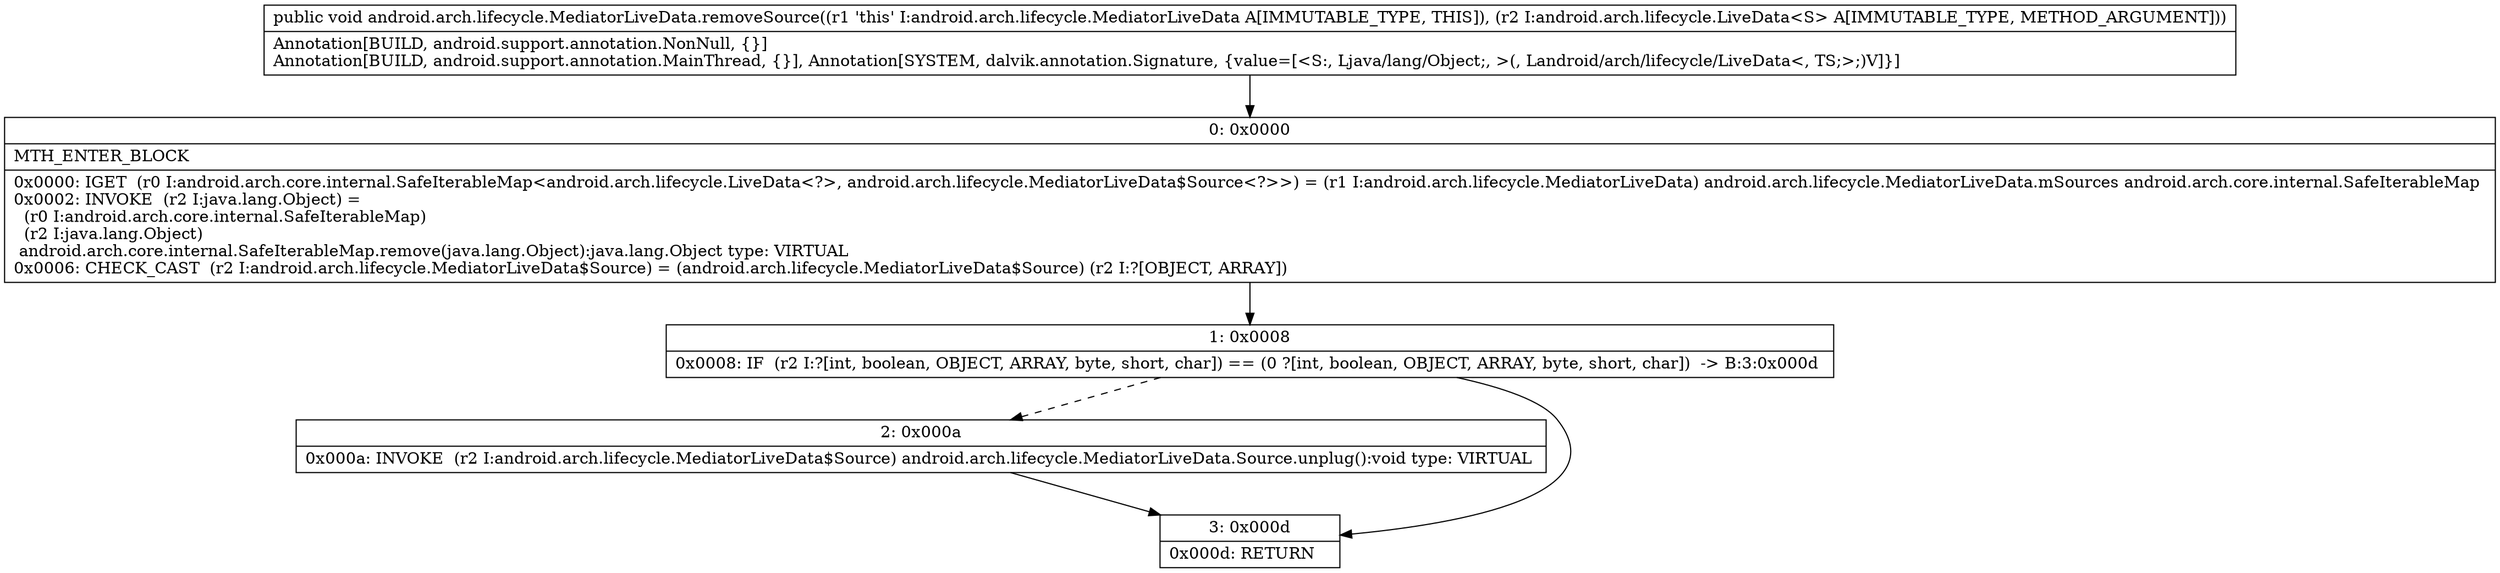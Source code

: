 digraph "CFG forandroid.arch.lifecycle.MediatorLiveData.removeSource(Landroid\/arch\/lifecycle\/LiveData;)V" {
Node_0 [shape=record,label="{0\:\ 0x0000|MTH_ENTER_BLOCK\l|0x0000: IGET  (r0 I:android.arch.core.internal.SafeIterableMap\<android.arch.lifecycle.LiveData\<?\>, android.arch.lifecycle.MediatorLiveData$Source\<?\>\>) = (r1 I:android.arch.lifecycle.MediatorLiveData) android.arch.lifecycle.MediatorLiveData.mSources android.arch.core.internal.SafeIterableMap \l0x0002: INVOKE  (r2 I:java.lang.Object) = \l  (r0 I:android.arch.core.internal.SafeIterableMap)\l  (r2 I:java.lang.Object)\l android.arch.core.internal.SafeIterableMap.remove(java.lang.Object):java.lang.Object type: VIRTUAL \l0x0006: CHECK_CAST  (r2 I:android.arch.lifecycle.MediatorLiveData$Source) = (android.arch.lifecycle.MediatorLiveData$Source) (r2 I:?[OBJECT, ARRAY]) \l}"];
Node_1 [shape=record,label="{1\:\ 0x0008|0x0008: IF  (r2 I:?[int, boolean, OBJECT, ARRAY, byte, short, char]) == (0 ?[int, boolean, OBJECT, ARRAY, byte, short, char])  \-\> B:3:0x000d \l}"];
Node_2 [shape=record,label="{2\:\ 0x000a|0x000a: INVOKE  (r2 I:android.arch.lifecycle.MediatorLiveData$Source) android.arch.lifecycle.MediatorLiveData.Source.unplug():void type: VIRTUAL \l}"];
Node_3 [shape=record,label="{3\:\ 0x000d|0x000d: RETURN   \l}"];
MethodNode[shape=record,label="{public void android.arch.lifecycle.MediatorLiveData.removeSource((r1 'this' I:android.arch.lifecycle.MediatorLiveData A[IMMUTABLE_TYPE, THIS]), (r2 I:android.arch.lifecycle.LiveData\<S\> A[IMMUTABLE_TYPE, METHOD_ARGUMENT]))  | Annotation[BUILD, android.support.annotation.NonNull, \{\}]\lAnnotation[BUILD, android.support.annotation.MainThread, \{\}], Annotation[SYSTEM, dalvik.annotation.Signature, \{value=[\<S:, Ljava\/lang\/Object;, \>(, Landroid\/arch\/lifecycle\/LiveData\<, TS;\>;)V]\}]\l}"];
MethodNode -> Node_0;
Node_0 -> Node_1;
Node_1 -> Node_2[style=dashed];
Node_1 -> Node_3;
Node_2 -> Node_3;
}

